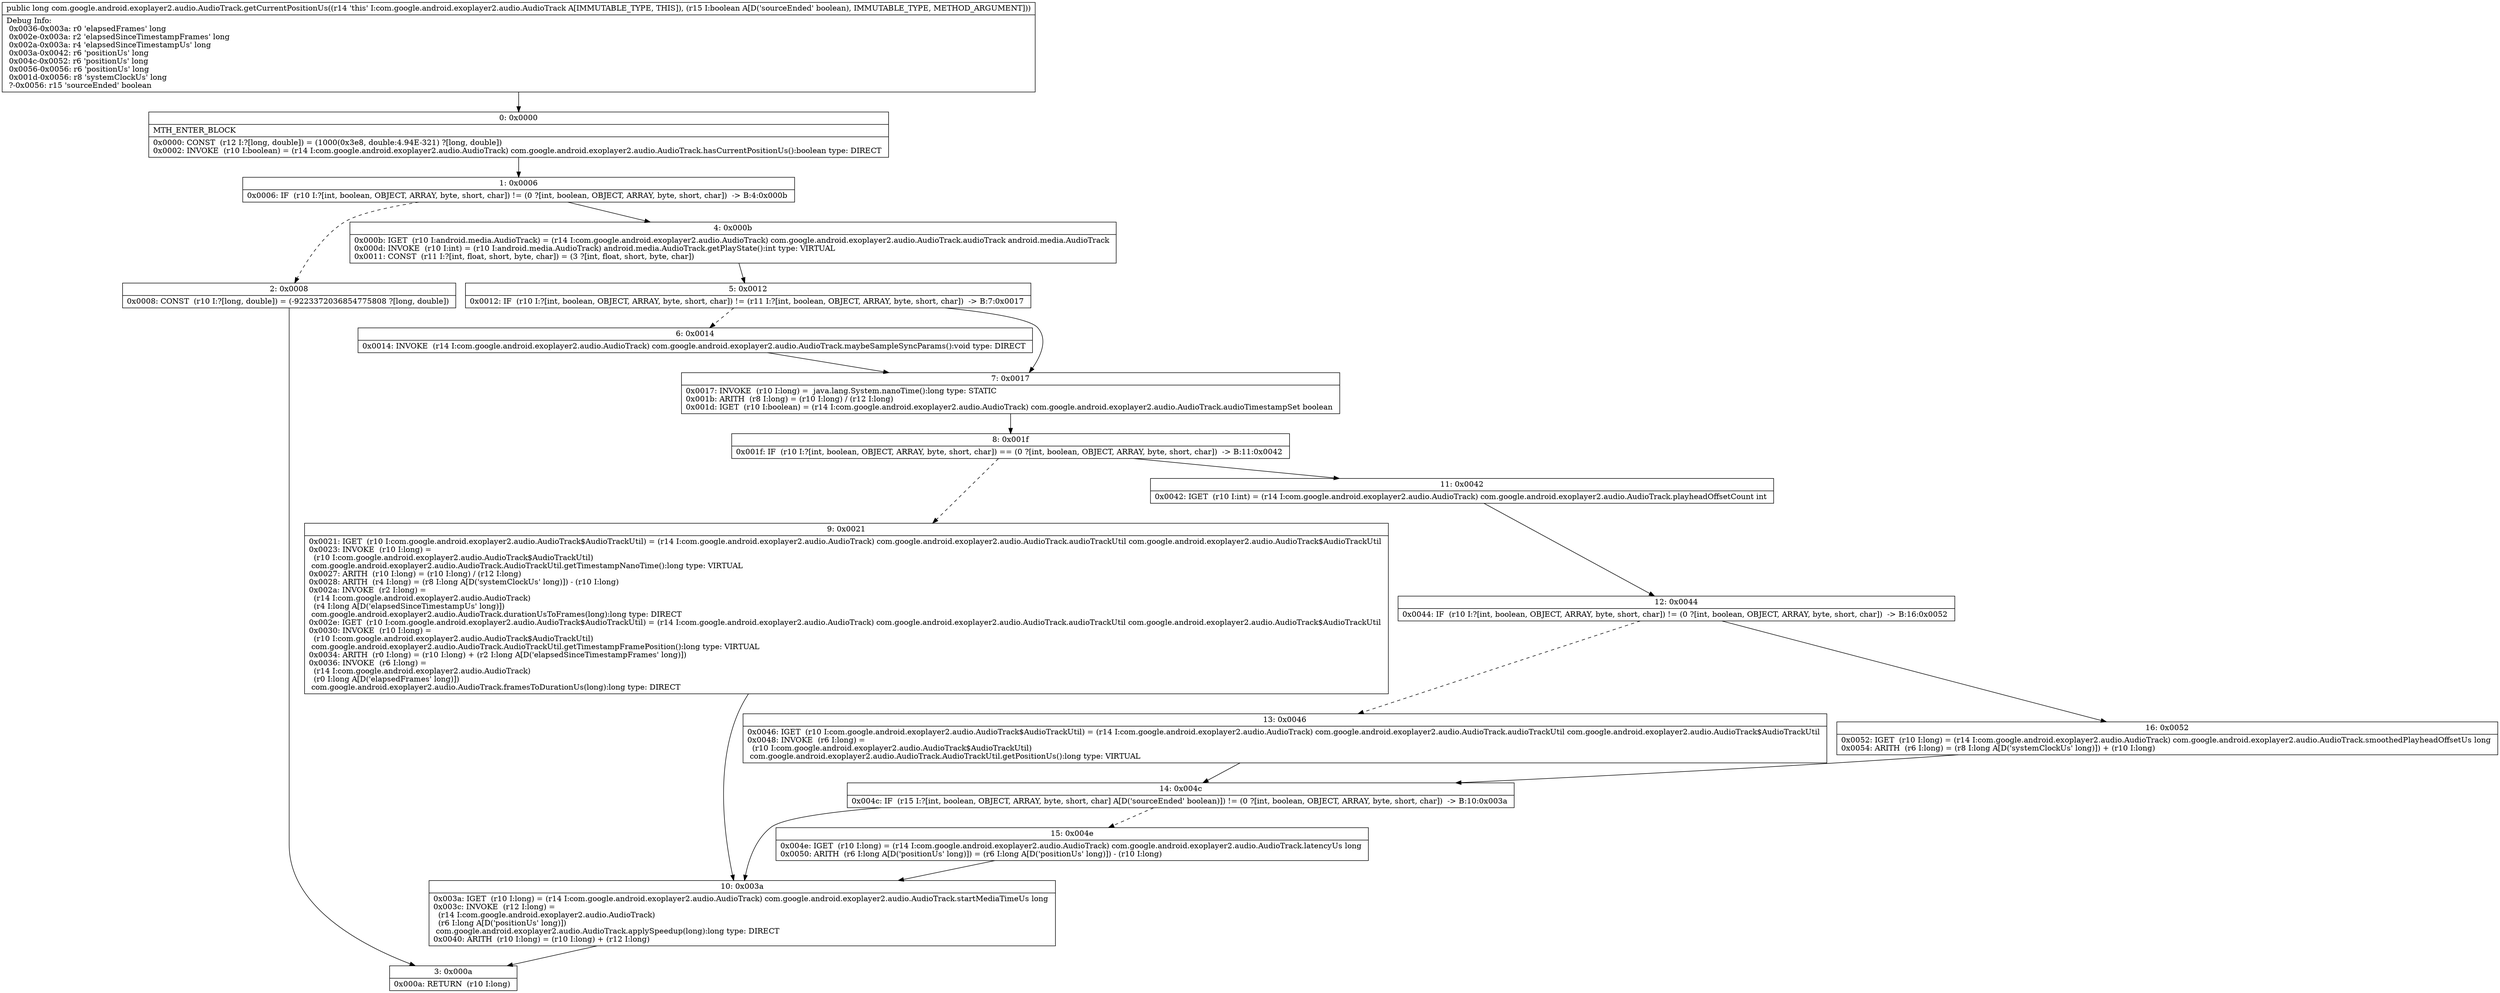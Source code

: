 digraph "CFG forcom.google.android.exoplayer2.audio.AudioTrack.getCurrentPositionUs(Z)J" {
Node_0 [shape=record,label="{0\:\ 0x0000|MTH_ENTER_BLOCK\l|0x0000: CONST  (r12 I:?[long, double]) = (1000(0x3e8, double:4.94E\-321) ?[long, double]) \l0x0002: INVOKE  (r10 I:boolean) = (r14 I:com.google.android.exoplayer2.audio.AudioTrack) com.google.android.exoplayer2.audio.AudioTrack.hasCurrentPositionUs():boolean type: DIRECT \l}"];
Node_1 [shape=record,label="{1\:\ 0x0006|0x0006: IF  (r10 I:?[int, boolean, OBJECT, ARRAY, byte, short, char]) != (0 ?[int, boolean, OBJECT, ARRAY, byte, short, char])  \-\> B:4:0x000b \l}"];
Node_2 [shape=record,label="{2\:\ 0x0008|0x0008: CONST  (r10 I:?[long, double]) = (\-9223372036854775808 ?[long, double]) \l}"];
Node_3 [shape=record,label="{3\:\ 0x000a|0x000a: RETURN  (r10 I:long) \l}"];
Node_4 [shape=record,label="{4\:\ 0x000b|0x000b: IGET  (r10 I:android.media.AudioTrack) = (r14 I:com.google.android.exoplayer2.audio.AudioTrack) com.google.android.exoplayer2.audio.AudioTrack.audioTrack android.media.AudioTrack \l0x000d: INVOKE  (r10 I:int) = (r10 I:android.media.AudioTrack) android.media.AudioTrack.getPlayState():int type: VIRTUAL \l0x0011: CONST  (r11 I:?[int, float, short, byte, char]) = (3 ?[int, float, short, byte, char]) \l}"];
Node_5 [shape=record,label="{5\:\ 0x0012|0x0012: IF  (r10 I:?[int, boolean, OBJECT, ARRAY, byte, short, char]) != (r11 I:?[int, boolean, OBJECT, ARRAY, byte, short, char])  \-\> B:7:0x0017 \l}"];
Node_6 [shape=record,label="{6\:\ 0x0014|0x0014: INVOKE  (r14 I:com.google.android.exoplayer2.audio.AudioTrack) com.google.android.exoplayer2.audio.AudioTrack.maybeSampleSyncParams():void type: DIRECT \l}"];
Node_7 [shape=record,label="{7\:\ 0x0017|0x0017: INVOKE  (r10 I:long) =  java.lang.System.nanoTime():long type: STATIC \l0x001b: ARITH  (r8 I:long) = (r10 I:long) \/ (r12 I:long) \l0x001d: IGET  (r10 I:boolean) = (r14 I:com.google.android.exoplayer2.audio.AudioTrack) com.google.android.exoplayer2.audio.AudioTrack.audioTimestampSet boolean \l}"];
Node_8 [shape=record,label="{8\:\ 0x001f|0x001f: IF  (r10 I:?[int, boolean, OBJECT, ARRAY, byte, short, char]) == (0 ?[int, boolean, OBJECT, ARRAY, byte, short, char])  \-\> B:11:0x0042 \l}"];
Node_9 [shape=record,label="{9\:\ 0x0021|0x0021: IGET  (r10 I:com.google.android.exoplayer2.audio.AudioTrack$AudioTrackUtil) = (r14 I:com.google.android.exoplayer2.audio.AudioTrack) com.google.android.exoplayer2.audio.AudioTrack.audioTrackUtil com.google.android.exoplayer2.audio.AudioTrack$AudioTrackUtil \l0x0023: INVOKE  (r10 I:long) = \l  (r10 I:com.google.android.exoplayer2.audio.AudioTrack$AudioTrackUtil)\l com.google.android.exoplayer2.audio.AudioTrack.AudioTrackUtil.getTimestampNanoTime():long type: VIRTUAL \l0x0027: ARITH  (r10 I:long) = (r10 I:long) \/ (r12 I:long) \l0x0028: ARITH  (r4 I:long) = (r8 I:long A[D('systemClockUs' long)]) \- (r10 I:long) \l0x002a: INVOKE  (r2 I:long) = \l  (r14 I:com.google.android.exoplayer2.audio.AudioTrack)\l  (r4 I:long A[D('elapsedSinceTimestampUs' long)])\l com.google.android.exoplayer2.audio.AudioTrack.durationUsToFrames(long):long type: DIRECT \l0x002e: IGET  (r10 I:com.google.android.exoplayer2.audio.AudioTrack$AudioTrackUtil) = (r14 I:com.google.android.exoplayer2.audio.AudioTrack) com.google.android.exoplayer2.audio.AudioTrack.audioTrackUtil com.google.android.exoplayer2.audio.AudioTrack$AudioTrackUtil \l0x0030: INVOKE  (r10 I:long) = \l  (r10 I:com.google.android.exoplayer2.audio.AudioTrack$AudioTrackUtil)\l com.google.android.exoplayer2.audio.AudioTrack.AudioTrackUtil.getTimestampFramePosition():long type: VIRTUAL \l0x0034: ARITH  (r0 I:long) = (r10 I:long) + (r2 I:long A[D('elapsedSinceTimestampFrames' long)]) \l0x0036: INVOKE  (r6 I:long) = \l  (r14 I:com.google.android.exoplayer2.audio.AudioTrack)\l  (r0 I:long A[D('elapsedFrames' long)])\l com.google.android.exoplayer2.audio.AudioTrack.framesToDurationUs(long):long type: DIRECT \l}"];
Node_10 [shape=record,label="{10\:\ 0x003a|0x003a: IGET  (r10 I:long) = (r14 I:com.google.android.exoplayer2.audio.AudioTrack) com.google.android.exoplayer2.audio.AudioTrack.startMediaTimeUs long \l0x003c: INVOKE  (r12 I:long) = \l  (r14 I:com.google.android.exoplayer2.audio.AudioTrack)\l  (r6 I:long A[D('positionUs' long)])\l com.google.android.exoplayer2.audio.AudioTrack.applySpeedup(long):long type: DIRECT \l0x0040: ARITH  (r10 I:long) = (r10 I:long) + (r12 I:long) \l}"];
Node_11 [shape=record,label="{11\:\ 0x0042|0x0042: IGET  (r10 I:int) = (r14 I:com.google.android.exoplayer2.audio.AudioTrack) com.google.android.exoplayer2.audio.AudioTrack.playheadOffsetCount int \l}"];
Node_12 [shape=record,label="{12\:\ 0x0044|0x0044: IF  (r10 I:?[int, boolean, OBJECT, ARRAY, byte, short, char]) != (0 ?[int, boolean, OBJECT, ARRAY, byte, short, char])  \-\> B:16:0x0052 \l}"];
Node_13 [shape=record,label="{13\:\ 0x0046|0x0046: IGET  (r10 I:com.google.android.exoplayer2.audio.AudioTrack$AudioTrackUtil) = (r14 I:com.google.android.exoplayer2.audio.AudioTrack) com.google.android.exoplayer2.audio.AudioTrack.audioTrackUtil com.google.android.exoplayer2.audio.AudioTrack$AudioTrackUtil \l0x0048: INVOKE  (r6 I:long) = \l  (r10 I:com.google.android.exoplayer2.audio.AudioTrack$AudioTrackUtil)\l com.google.android.exoplayer2.audio.AudioTrack.AudioTrackUtil.getPositionUs():long type: VIRTUAL \l}"];
Node_14 [shape=record,label="{14\:\ 0x004c|0x004c: IF  (r15 I:?[int, boolean, OBJECT, ARRAY, byte, short, char] A[D('sourceEnded' boolean)]) != (0 ?[int, boolean, OBJECT, ARRAY, byte, short, char])  \-\> B:10:0x003a \l}"];
Node_15 [shape=record,label="{15\:\ 0x004e|0x004e: IGET  (r10 I:long) = (r14 I:com.google.android.exoplayer2.audio.AudioTrack) com.google.android.exoplayer2.audio.AudioTrack.latencyUs long \l0x0050: ARITH  (r6 I:long A[D('positionUs' long)]) = (r6 I:long A[D('positionUs' long)]) \- (r10 I:long) \l}"];
Node_16 [shape=record,label="{16\:\ 0x0052|0x0052: IGET  (r10 I:long) = (r14 I:com.google.android.exoplayer2.audio.AudioTrack) com.google.android.exoplayer2.audio.AudioTrack.smoothedPlayheadOffsetUs long \l0x0054: ARITH  (r6 I:long) = (r8 I:long A[D('systemClockUs' long)]) + (r10 I:long) \l}"];
MethodNode[shape=record,label="{public long com.google.android.exoplayer2.audio.AudioTrack.getCurrentPositionUs((r14 'this' I:com.google.android.exoplayer2.audio.AudioTrack A[IMMUTABLE_TYPE, THIS]), (r15 I:boolean A[D('sourceEnded' boolean), IMMUTABLE_TYPE, METHOD_ARGUMENT]))  | Debug Info:\l  0x0036\-0x003a: r0 'elapsedFrames' long\l  0x002e\-0x003a: r2 'elapsedSinceTimestampFrames' long\l  0x002a\-0x003a: r4 'elapsedSinceTimestampUs' long\l  0x003a\-0x0042: r6 'positionUs' long\l  0x004c\-0x0052: r6 'positionUs' long\l  0x0056\-0x0056: r6 'positionUs' long\l  0x001d\-0x0056: r8 'systemClockUs' long\l  ?\-0x0056: r15 'sourceEnded' boolean\l}"];
MethodNode -> Node_0;
Node_0 -> Node_1;
Node_1 -> Node_2[style=dashed];
Node_1 -> Node_4;
Node_2 -> Node_3;
Node_4 -> Node_5;
Node_5 -> Node_6[style=dashed];
Node_5 -> Node_7;
Node_6 -> Node_7;
Node_7 -> Node_8;
Node_8 -> Node_9[style=dashed];
Node_8 -> Node_11;
Node_9 -> Node_10;
Node_10 -> Node_3;
Node_11 -> Node_12;
Node_12 -> Node_13[style=dashed];
Node_12 -> Node_16;
Node_13 -> Node_14;
Node_14 -> Node_10;
Node_14 -> Node_15[style=dashed];
Node_15 -> Node_10;
Node_16 -> Node_14;
}

